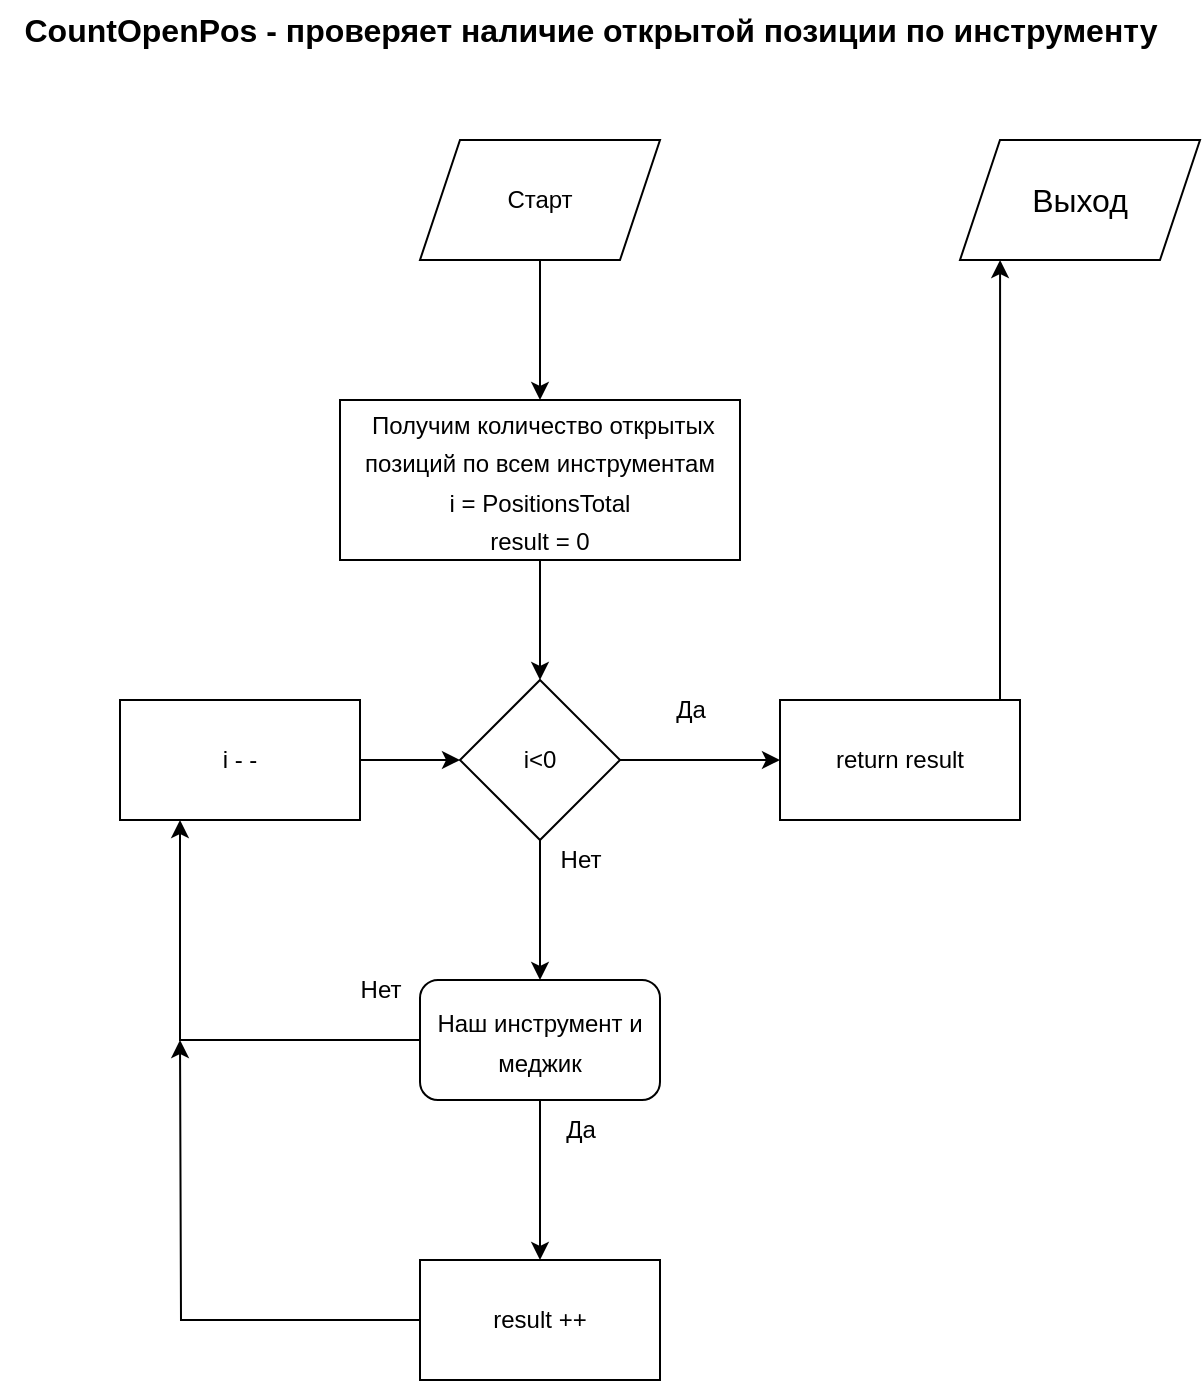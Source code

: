 <mxfile version="20.3.0" type="device"><diagram id="od6mU7EGZyO23Edkbsh3" name="Page-1"><mxGraphModel dx="1422" dy="865" grid="1" gridSize="10" guides="1" tooltips="1" connect="1" arrows="1" fold="1" page="1" pageScale="1" pageWidth="1169" pageHeight="1654" math="0" shadow="0"><root><mxCell id="0"/><mxCell id="1" parent="0"/><mxCell id="DpnT0cLNqi09cNmA7qOV-7" style="edgeStyle=orthogonalEdgeStyle;rounded=0;orthogonalLoop=1;jettySize=auto;html=1;entryX=0.5;entryY=0;entryDx=0;entryDy=0;fontSize=16;" parent="1" source="DpnT0cLNqi09cNmA7qOV-1" edge="1"><mxGeometry relative="1" as="geometry"><mxPoint x="510" y="230" as="targetPoint"/></mxGeometry></mxCell><mxCell id="DpnT0cLNqi09cNmA7qOV-1" value="Старт" style="shape=parallelogram;perimeter=parallelogramPerimeter;whiteSpace=wrap;html=1;fixedSize=1;" parent="1" vertex="1"><mxGeometry x="450" y="100" width="120" height="60" as="geometry"/></mxCell><mxCell id="DpnT0cLNqi09cNmA7qOV-2" value="&lt;font style=&quot;font-size: 16px;&quot;&gt;&lt;b&gt;CountOpenPos - проверяет наличие открытой позиции по инструменту&lt;/b&gt;&lt;/font&gt;" style="text;html=1;align=center;verticalAlign=middle;resizable=0;points=[];autosize=1;strokeColor=none;fillColor=none;" parent="1" vertex="1"><mxGeometry x="240" y="30" width="590" height="30" as="geometry"/></mxCell><mxCell id="DpnT0cLNqi09cNmA7qOV-21" style="edgeStyle=orthogonalEdgeStyle;rounded=0;orthogonalLoop=1;jettySize=auto;html=1;fontSize=12;entryX=0.25;entryY=1;entryDx=0;entryDy=0;" parent="1" source="DpnT0cLNqi09cNmA7qOV-3" target="DpnT0cLNqi09cNmA7qOV-22" edge="1"><mxGeometry relative="1" as="geometry"><mxPoint x="330" y="510" as="targetPoint"/></mxGeometry></mxCell><mxCell id="DpnT0cLNqi09cNmA7qOV-24" style="edgeStyle=orthogonalEdgeStyle;rounded=0;orthogonalLoop=1;jettySize=auto;html=1;entryX=0.5;entryY=0;entryDx=0;entryDy=0;fontSize=12;" parent="1" source="DpnT0cLNqi09cNmA7qOV-3" target="DpnT0cLNqi09cNmA7qOV-20" edge="1"><mxGeometry relative="1" as="geometry"/></mxCell><mxCell id="DpnT0cLNqi09cNmA7qOV-3" value="&lt;font style=&quot;font-size: 12px;&quot;&gt;Наш инструмент и меджик&lt;/font&gt;" style="rounded=1;whiteSpace=wrap;html=1;fontSize=16;" parent="1" vertex="1"><mxGeometry x="450" y="520" width="120" height="60" as="geometry"/></mxCell><mxCell id="DpnT0cLNqi09cNmA7qOV-5" value="Выход" style="shape=parallelogram;perimeter=parallelogramPerimeter;whiteSpace=wrap;html=1;fixedSize=1;fontSize=16;" parent="1" vertex="1"><mxGeometry x="720" y="100" width="120" height="60" as="geometry"/></mxCell><mxCell id="DpnT0cLNqi09cNmA7qOV-10" style="edgeStyle=orthogonalEdgeStyle;rounded=0;orthogonalLoop=1;jettySize=auto;html=1;entryX=0.5;entryY=0;entryDx=0;entryDy=0;fontSize=12;" parent="1" source="DpnT0cLNqi09cNmA7qOV-8" target="DpnT0cLNqi09cNmA7qOV-9" edge="1"><mxGeometry relative="1" as="geometry"/></mxCell><mxCell id="DpnT0cLNqi09cNmA7qOV-8" value="&lt;span style=&quot;font-size: 12px;&quot;&gt;&amp;nbsp;Получим количество открытых позиций по всем инструментам&lt;br&gt;i = PositionsTotal&lt;br&gt;result = 0&lt;br&gt;&lt;/span&gt;" style="rounded=0;whiteSpace=wrap;html=1;fontSize=16;" parent="1" vertex="1"><mxGeometry x="410" y="230" width="200" height="80" as="geometry"/></mxCell><mxCell id="DpnT0cLNqi09cNmA7qOV-13" style="edgeStyle=orthogonalEdgeStyle;rounded=0;orthogonalLoop=1;jettySize=auto;html=1;entryX=0.5;entryY=0;entryDx=0;entryDy=0;fontSize=12;" parent="1" source="DpnT0cLNqi09cNmA7qOV-9" target="DpnT0cLNqi09cNmA7qOV-3" edge="1"><mxGeometry relative="1" as="geometry"/></mxCell><mxCell id="DpnT0cLNqi09cNmA7qOV-18" style="edgeStyle=orthogonalEdgeStyle;rounded=0;orthogonalLoop=1;jettySize=auto;html=1;entryX=0;entryY=0.5;entryDx=0;entryDy=0;fontSize=12;" parent="1" source="DpnT0cLNqi09cNmA7qOV-9" target="DpnT0cLNqi09cNmA7qOV-17" edge="1"><mxGeometry relative="1" as="geometry"/></mxCell><mxCell id="DpnT0cLNqi09cNmA7qOV-9" value="i&amp;lt;0" style="rhombus;whiteSpace=wrap;html=1;fontSize=12;" parent="1" vertex="1"><mxGeometry x="470" y="370" width="80" height="80" as="geometry"/></mxCell><mxCell id="DpnT0cLNqi09cNmA7qOV-12" value="Да" style="text;html=1;align=center;verticalAlign=middle;resizable=0;points=[];autosize=1;strokeColor=none;fillColor=none;fontSize=12;" parent="1" vertex="1"><mxGeometry x="565" y="370" width="40" height="30" as="geometry"/></mxCell><mxCell id="DpnT0cLNqi09cNmA7qOV-14" value="Нет" style="text;html=1;align=center;verticalAlign=middle;resizable=0;points=[];autosize=1;strokeColor=none;fillColor=none;fontSize=12;" parent="1" vertex="1"><mxGeometry x="510" y="445" width="40" height="30" as="geometry"/></mxCell><mxCell id="DpnT0cLNqi09cNmA7qOV-16" value="Нет" style="text;html=1;align=center;verticalAlign=middle;resizable=0;points=[];autosize=1;strokeColor=none;fillColor=none;fontSize=12;" parent="1" vertex="1"><mxGeometry x="410" y="510" width="40" height="30" as="geometry"/></mxCell><mxCell id="DpnT0cLNqi09cNmA7qOV-19" style="edgeStyle=orthogonalEdgeStyle;rounded=0;orthogonalLoop=1;jettySize=auto;html=1;entryX=0.167;entryY=1;entryDx=0;entryDy=0;entryPerimeter=0;fontSize=12;" parent="1" source="DpnT0cLNqi09cNmA7qOV-17" target="DpnT0cLNqi09cNmA7qOV-5" edge="1"><mxGeometry relative="1" as="geometry"><Array as="points"><mxPoint x="740" y="330"/><mxPoint x="740" y="330"/></Array></mxGeometry></mxCell><mxCell id="DpnT0cLNqi09cNmA7qOV-17" value="return result" style="rounded=0;whiteSpace=wrap;html=1;fontSize=12;" parent="1" vertex="1"><mxGeometry x="630" y="380" width="120" height="60" as="geometry"/></mxCell><mxCell id="DpnT0cLNqi09cNmA7qOV-25" style="edgeStyle=orthogonalEdgeStyle;rounded=0;orthogonalLoop=1;jettySize=auto;html=1;fontSize=12;" parent="1" source="DpnT0cLNqi09cNmA7qOV-20" edge="1"><mxGeometry relative="1" as="geometry"><mxPoint x="330" y="550" as="targetPoint"/></mxGeometry></mxCell><mxCell id="DpnT0cLNqi09cNmA7qOV-20" value="result ++" style="rounded=0;whiteSpace=wrap;html=1;fontSize=12;" parent="1" vertex="1"><mxGeometry x="450" y="660" width="120" height="60" as="geometry"/></mxCell><mxCell id="DpnT0cLNqi09cNmA7qOV-23" style="edgeStyle=orthogonalEdgeStyle;rounded=0;orthogonalLoop=1;jettySize=auto;html=1;entryX=0;entryY=0.5;entryDx=0;entryDy=0;fontSize=12;" parent="1" source="DpnT0cLNqi09cNmA7qOV-22" target="DpnT0cLNqi09cNmA7qOV-9" edge="1"><mxGeometry relative="1" as="geometry"/></mxCell><mxCell id="DpnT0cLNqi09cNmA7qOV-22" value="i - -" style="rounded=0;whiteSpace=wrap;html=1;fontSize=12;" parent="1" vertex="1"><mxGeometry x="300" y="380" width="120" height="60" as="geometry"/></mxCell><mxCell id="DpnT0cLNqi09cNmA7qOV-26" value="Да" style="text;html=1;align=center;verticalAlign=middle;resizable=0;points=[];autosize=1;strokeColor=none;fillColor=none;fontSize=12;" parent="1" vertex="1"><mxGeometry x="510" y="580" width="40" height="30" as="geometry"/></mxCell></root></mxGraphModel></diagram></mxfile>